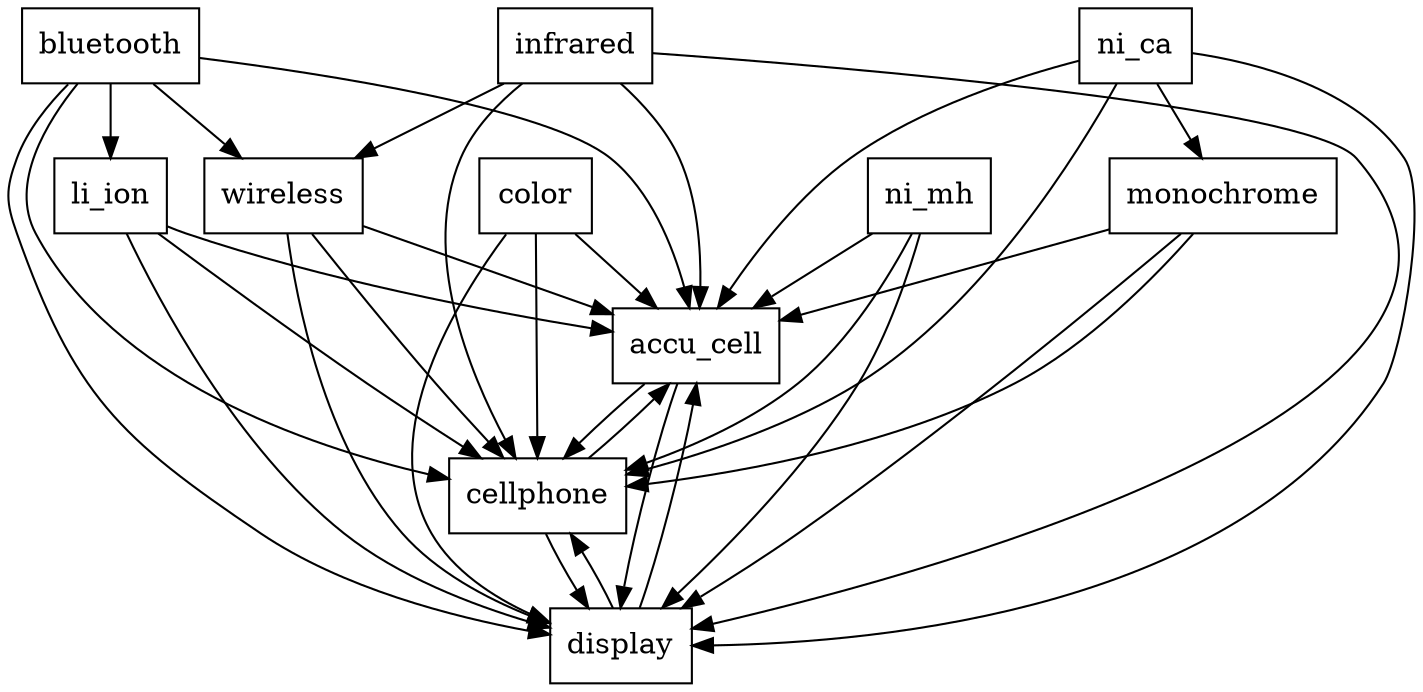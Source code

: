 digraph{
graph [rankdir=TB];
node [shape=box];
edge [arrowhead=normal];
0[label="li_ion",]
1[label="bluetooth",]
2[label="ni_mh",]
3[label="wireless",]
4[label="monochrome",]
5[label="color",]
6[label="accu_cell",]
7[label="cellphone",]
8[label="infrared",]
9[label="ni_ca",]
10[label="display",]
0->6[label="",]
0->7[label="",]
0->10[label="",]
1->0[label="",]
1->3[label="",]
1->6[label="",]
1->7[label="",]
1->10[label="",]
2->6[label="",]
2->7[label="",]
2->10[label="",]
3->6[label="",]
3->7[label="",]
3->10[label="",]
4->6[label="",]
4->7[label="",]
4->10[label="",]
5->6[label="",]
5->7[label="",]
5->10[label="",]
6->7[label="",]
6->10[label="",]
7->6[label="",]
7->10[label="",]
8->3[label="",]
8->6[label="",]
8->7[label="",]
8->10[label="",]
9->4[label="",]
9->6[label="",]
9->7[label="",]
9->10[label="",]
10->6[label="",]
10->7[label="",]
}
